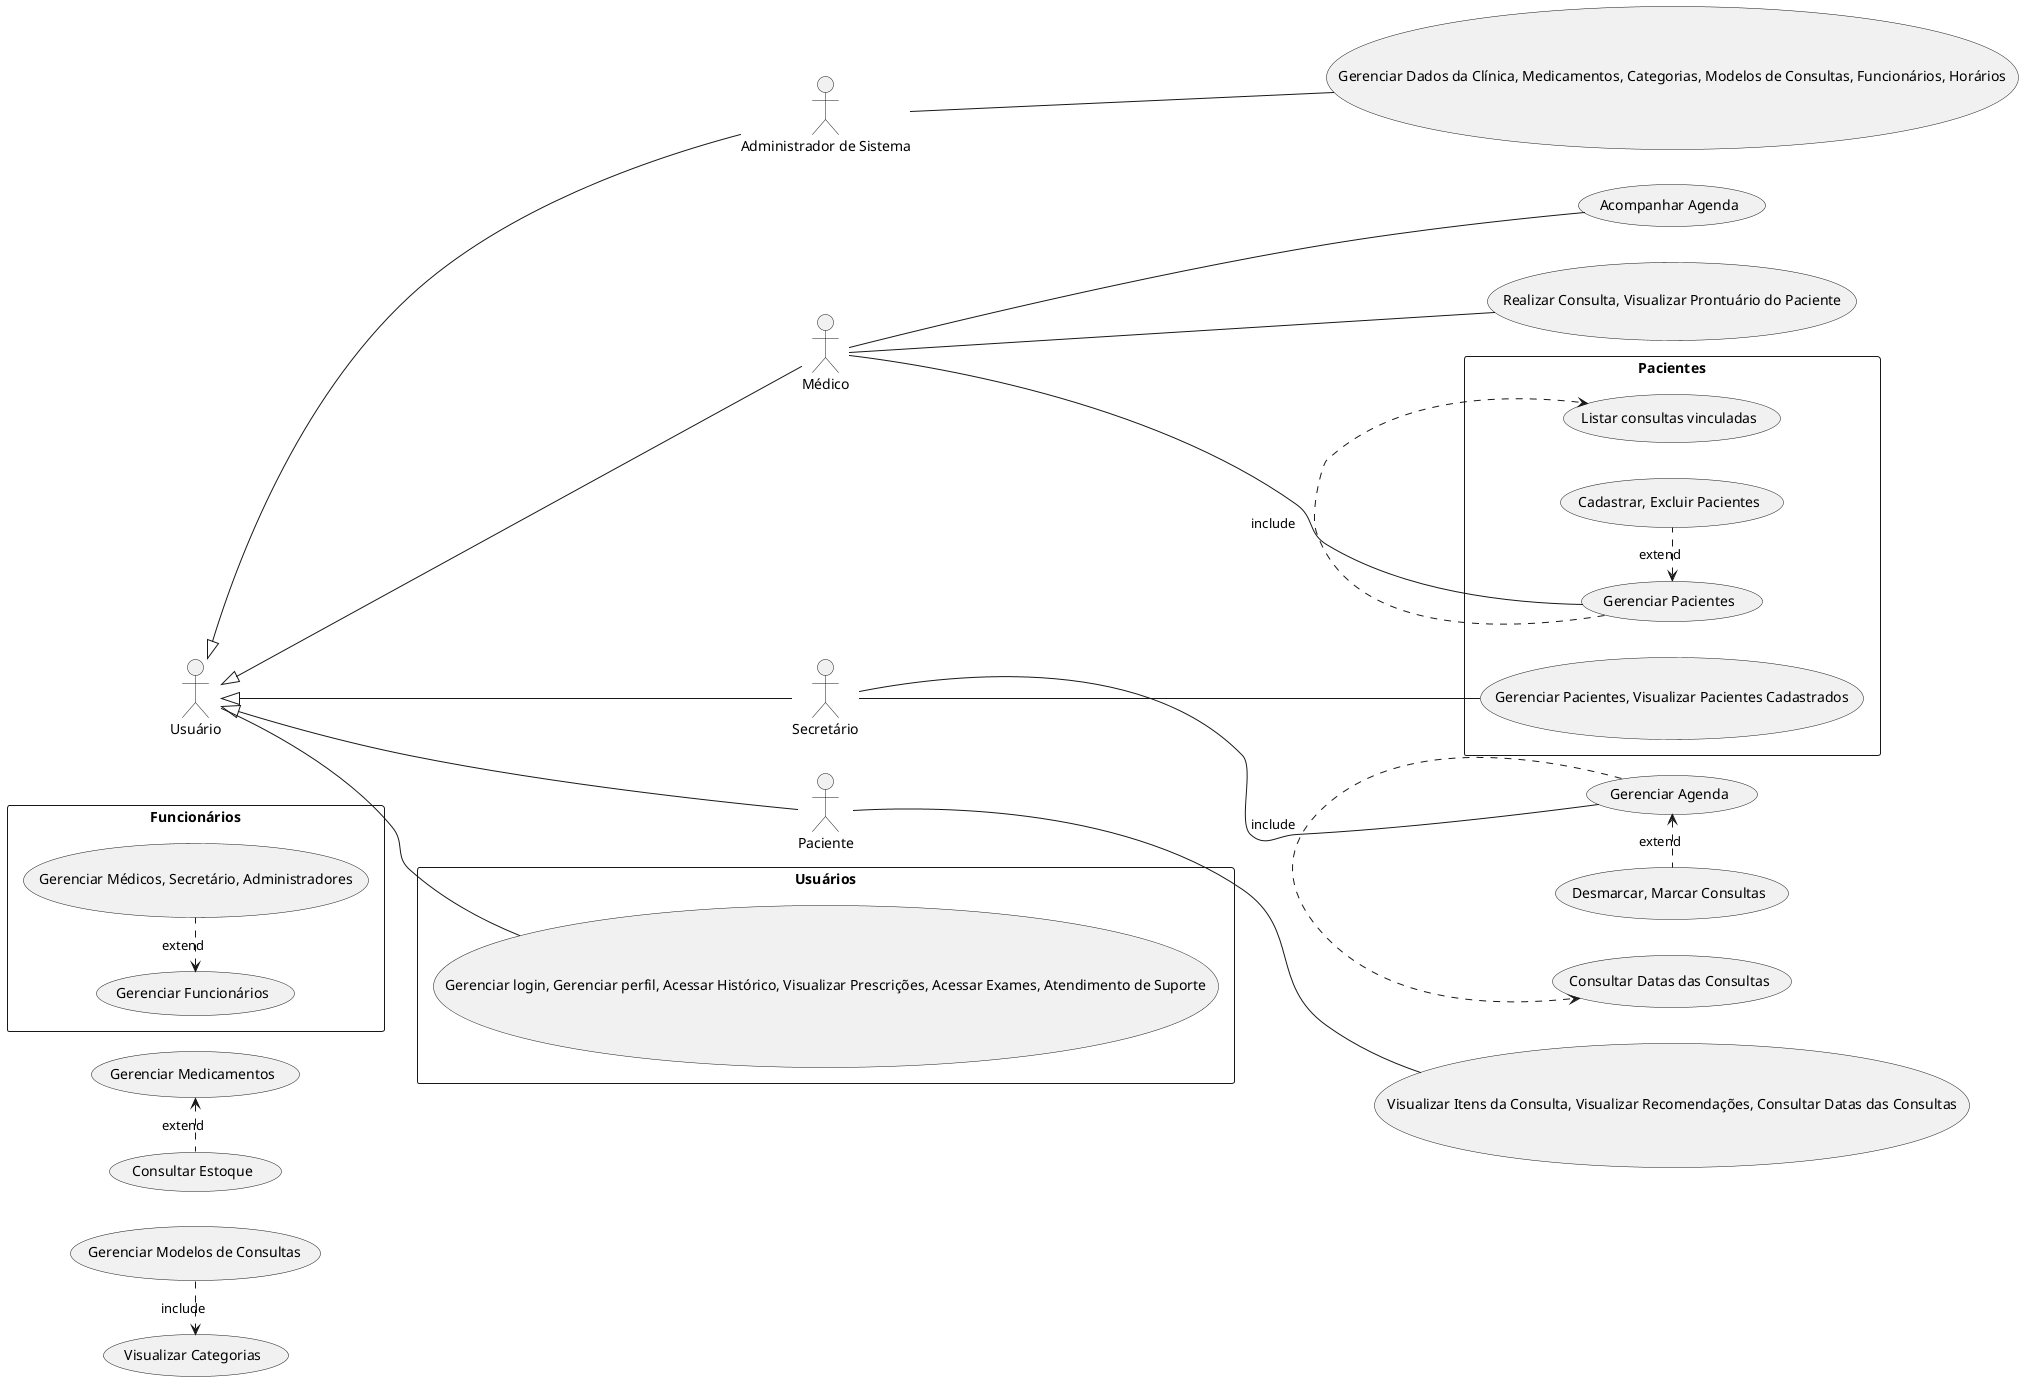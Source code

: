 @startuml
left to right direction

actor Usuário as u
actor "Administrador de Sistema" as adm
actor Médico as med
actor Paciente as pac
actor Secretário as sec

rectangle "Usuários" as usuários {
  u -- (Gerenciar login, Gerenciar perfil, Acessar Histórico, Visualizar Prescrições, Acessar Exames, Atendimento de Suporte)
}

u <|-- adm 
u <|-- med 
u <|-- pac 
u <|-- sec 

adm -- (Gerenciar Dados da Clínica, Medicamentos, Categorias, Modelos de Consultas, Funcionários, Horários)

(Gerenciar Modelos de Consultas) .> (Visualizar Categorias) : include
(Gerenciar Medicamentos) <. (Consultar Estoque) : extend

rectangle "Funcionários" as funcionarios {
  (Gerenciar Funcionários) <. (Gerenciar Médicos, Secretário, Administradores) : extend
}

med -- (Realizar Consulta, Visualizar Prontuário do Paciente)
pac -- (Visualizar Itens da Consulta, Visualizar Recomendações, Consultar Datas das Consultas)

rectangle "Pacientes" as pacientes {
  med -- (Gerenciar Pacientes)
  (Gerenciar Pacientes) .> (Listar consultas vinculadas) : include
  (Gerenciar Pacientes) <. (Cadastrar, Excluir Pacientes) : extend
  sec -- (Gerenciar Pacientes, Visualizar Pacientes Cadastrados)
}


med -- (Acompanhar Agenda)
sec -- (Gerenciar Agenda)
(Gerenciar Agenda) .> (Consultar Datas das Consultas) : include
(Gerenciar Agenda) <. (Desmarcar, Marcar Consultas) : extend
@enduml
